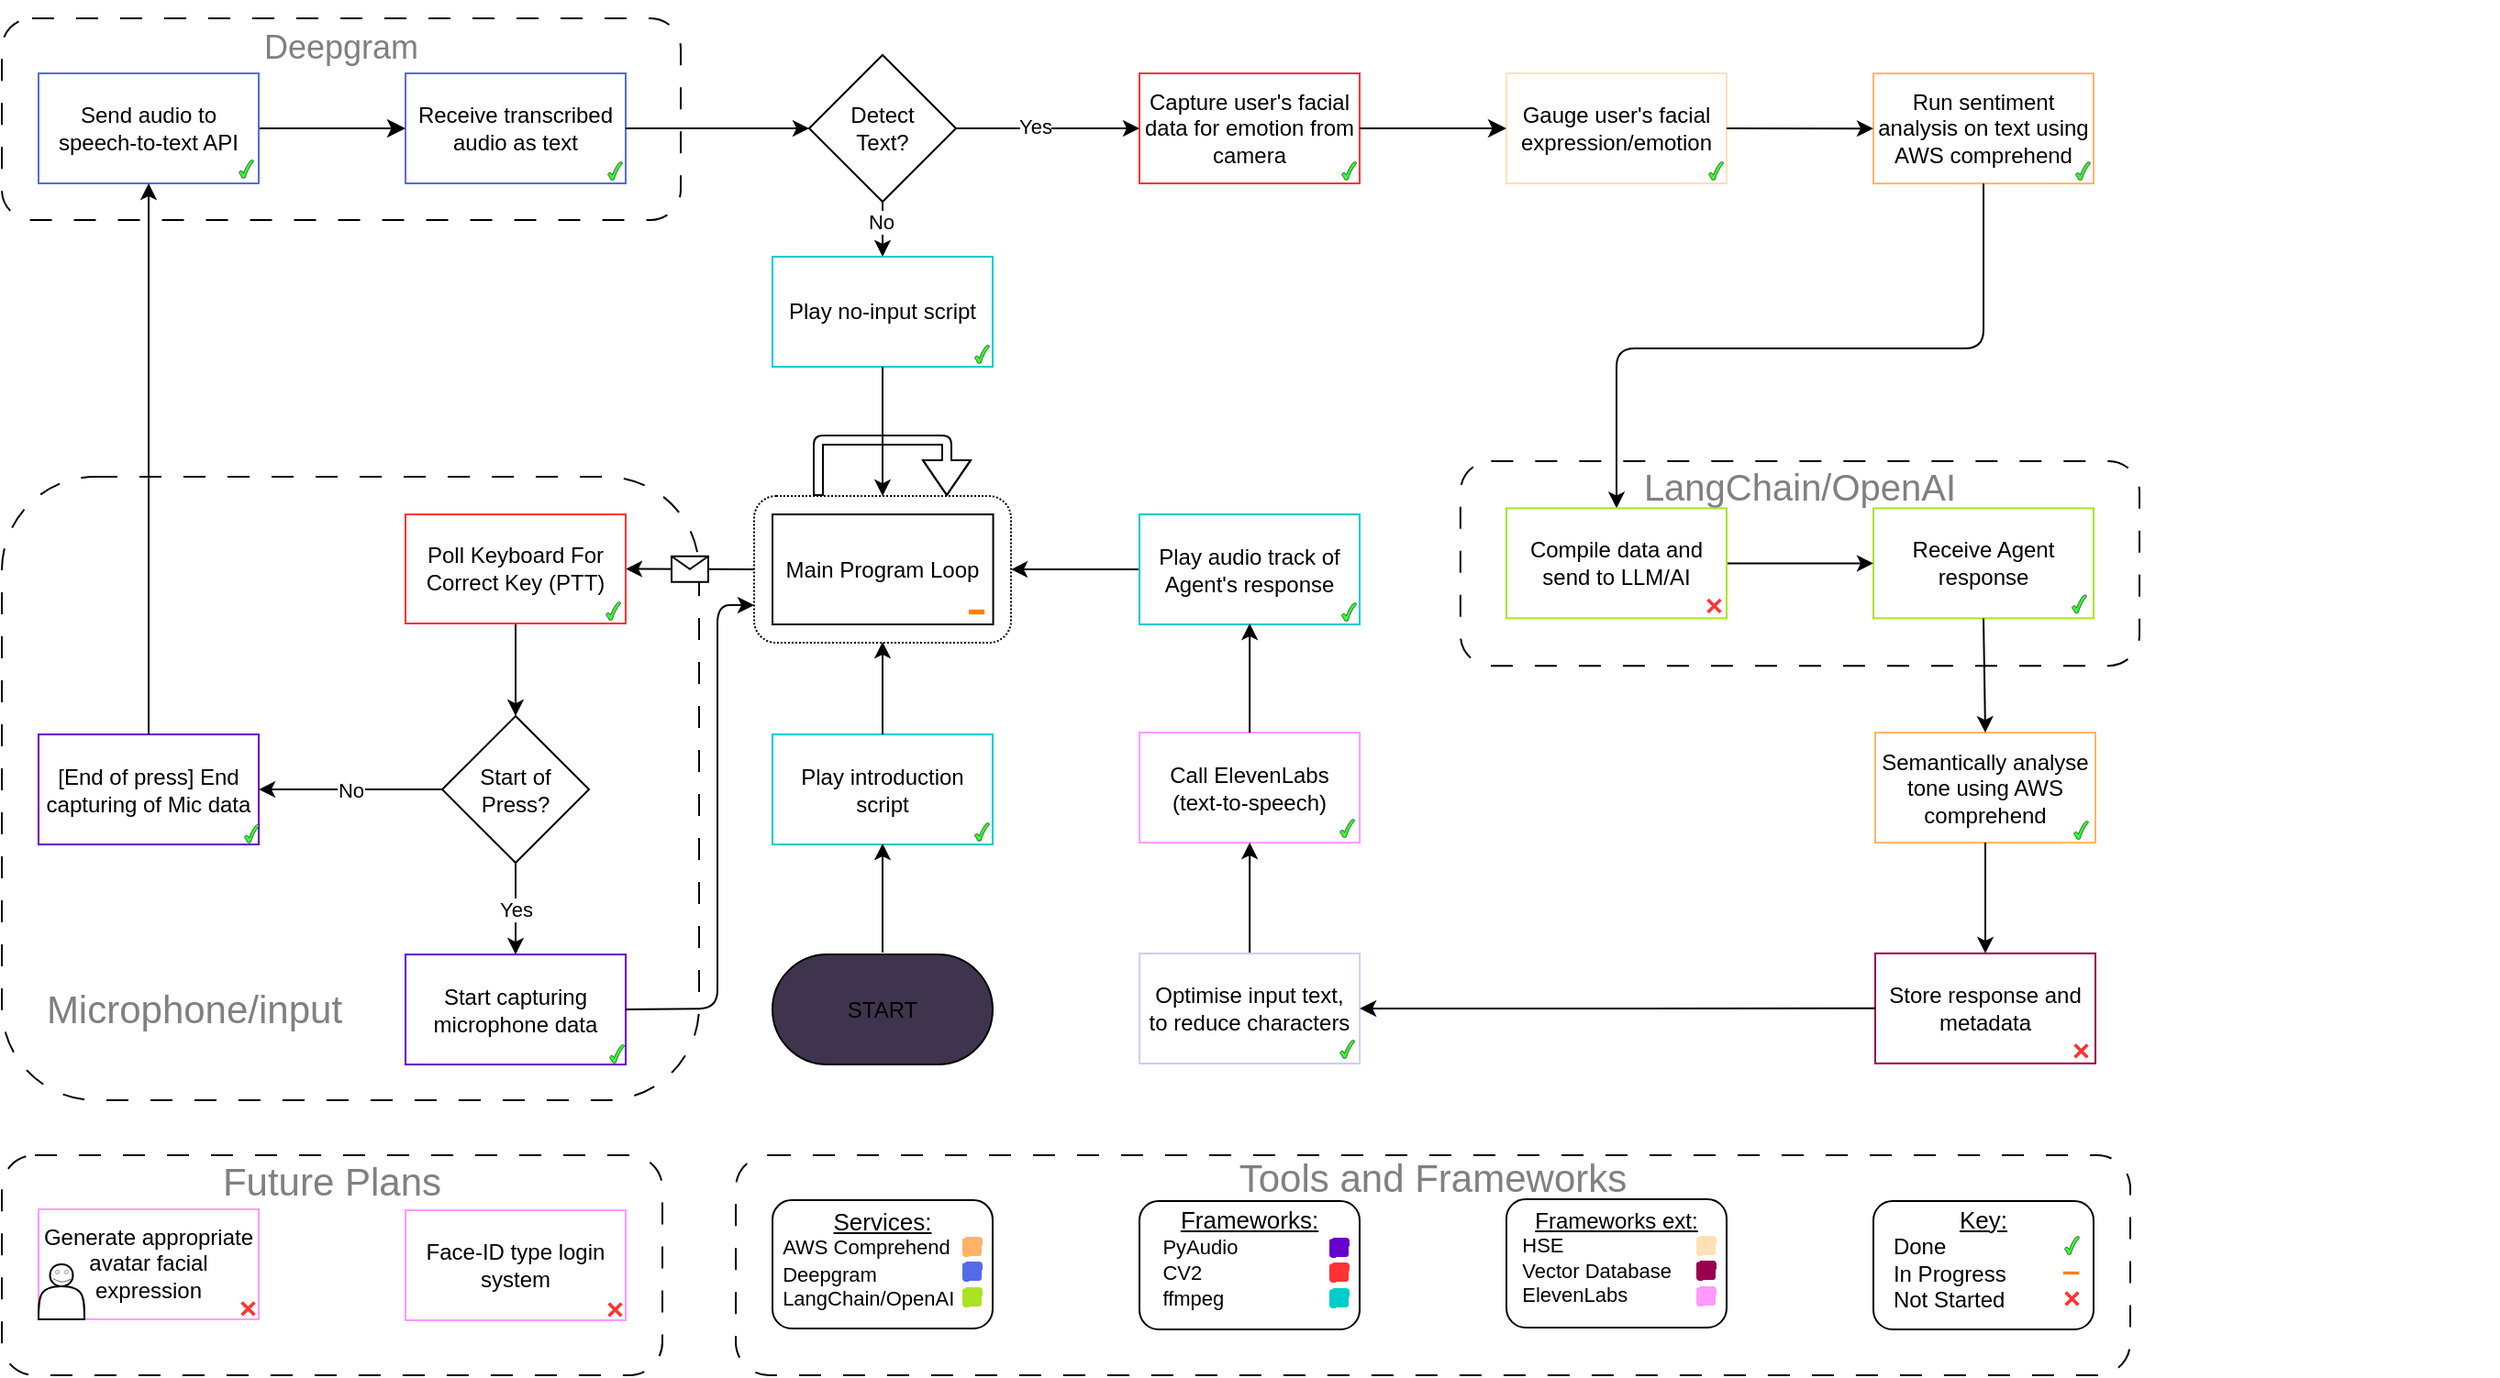 <mxfile>
    <diagram id="MKs6Hx3hVW7b_2Y0VP6X" name="Page-1">
        <mxGraphModel dx="1519" dy="840" grid="1" gridSize="10" guides="1" tooltips="1" connect="1" arrows="1" fold="1" page="1" pageScale="1" pageWidth="850" pageHeight="1100" math="0" shadow="0">
            <root>
                <mxCell id="0"/>
                <mxCell id="1" parent="0"/>
                <mxCell id="186" value="" style="whiteSpace=wrap;html=1;fontSize=11.5;dashed=1;dashPattern=12 12;rounded=1;" parent="1" vertex="1">
                    <mxGeometry x="1034.93" y="341.47" width="370.07" height="111.6" as="geometry"/>
                </mxCell>
                <mxCell id="225" value="" style="whiteSpace=wrap;html=1;fontSize=11.5;dashed=1;dashPattern=12 12;rounded=1;" vertex="1" parent="1">
                    <mxGeometry x="240" y="720" width="360" height="120" as="geometry"/>
                </mxCell>
                <mxCell id="216" value="" style="whiteSpace=wrap;html=1;fontSize=11.5;dashed=1;dashPattern=12 12;rounded=1;" vertex="1" parent="1">
                    <mxGeometry x="640" y="720" width="760" height="120" as="geometry"/>
                </mxCell>
                <mxCell id="200" value="" style="group" parent="1" vertex="1" connectable="0">
                    <mxGeometry x="1034.93" y="219.53" width="565.14" height="112.07" as="geometry"/>
                </mxCell>
                <mxCell id="148" value="" style="whiteSpace=wrap;html=1;fontSize=11.5;dashed=1;dashPattern=12 12;rounded=1;" parent="1" vertex="1">
                    <mxGeometry x="240" y="350" width="380" height="340" as="geometry"/>
                </mxCell>
                <mxCell id="5" value="Start of Press?" style="rhombus;whiteSpace=wrap;html=1;" parent="1" vertex="1">
                    <mxGeometry x="480" y="480.53" width="80" height="80" as="geometry"/>
                </mxCell>
                <mxCell id="11" value="" style="endArrow=classic;html=1;exitX=0;exitY=0.5;exitDx=0;exitDy=0;entryX=1;entryY=0.5;entryDx=0;entryDy=0;" parent="1" source="110" target="3" edge="1">
                    <mxGeometry relative="1" as="geometry">
                        <mxPoint x="690" y="500.53" as="sourcePoint"/>
                        <mxPoint x="790" y="500.53" as="targetPoint"/>
                    </mxGeometry>
                </mxCell>
                <mxCell id="12" value="" style="shape=message;html=1;outlineConnect=0;" parent="11" vertex="1">
                    <mxGeometry width="20" height="14" relative="1" as="geometry">
                        <mxPoint x="-10" y="-7" as="offset"/>
                    </mxGeometry>
                </mxCell>
                <mxCell id="13" value="" style="endArrow=classic;html=1;exitX=0.5;exitY=1;exitDx=0;exitDy=0;entryX=0.5;entryY=0;entryDx=0;entryDy=0;" parent="1" source="3" target="5" edge="1">
                    <mxGeometry width="50" height="50" relative="1" as="geometry">
                        <mxPoint x="690" y="540.53" as="sourcePoint"/>
                        <mxPoint x="740" y="490.53" as="targetPoint"/>
                    </mxGeometry>
                </mxCell>
                <mxCell id="14" value="" style="endArrow=classic;html=1;exitX=0.5;exitY=1;exitDx=0;exitDy=0;entryX=0.5;entryY=0;entryDx=0;entryDy=0;" parent="1" source="5" target="6" edge="1">
                    <mxGeometry relative="1" as="geometry">
                        <mxPoint x="660" y="580.53" as="sourcePoint"/>
                        <mxPoint x="760" y="580.53" as="targetPoint"/>
                    </mxGeometry>
                </mxCell>
                <mxCell id="15" value="Yes" style="edgeLabel;resizable=0;html=1;align=center;verticalAlign=middle;" parent="14" connectable="0" vertex="1">
                    <mxGeometry relative="1" as="geometry"/>
                </mxCell>
                <mxCell id="16" value="No" style="endArrow=classic;html=1;exitX=0;exitY=0.5;exitDx=0;exitDy=0;entryX=1;entryY=0.5;entryDx=0;entryDy=0;" parent="1" source="5" target="8" edge="1">
                    <mxGeometry relative="1" as="geometry">
                        <mxPoint x="420" y="590.53" as="sourcePoint"/>
                        <mxPoint x="520" y="590.53" as="targetPoint"/>
                    </mxGeometry>
                </mxCell>
                <mxCell id="17" value="No" style="edgeLabel;resizable=0;html=1;align=center;verticalAlign=middle;" parent="16" connectable="0" vertex="1">
                    <mxGeometry relative="1" as="geometry"/>
                </mxCell>
                <mxCell id="33" style="edgeStyle=none;html=1;exitX=0;exitY=0.5;exitDx=0;exitDy=0;" parent="1" source="38" edge="1">
                    <mxGeometry relative="1" as="geometry">
                        <mxPoint x="920" y="420.53" as="sourcePoint"/>
                        <mxPoint x="790" y="400.53" as="targetPoint"/>
                    </mxGeometry>
                </mxCell>
                <mxCell id="96" value="" style="group" parent="1" vertex="1" connectable="0">
                    <mxGeometry x="1260" y="745" width="120" height="70" as="geometry"/>
                </mxCell>
                <mxCell id="61" value="&lt;font size=&quot;1&quot; style=&quot;&quot;&gt;&lt;u style=&quot;font-size: 13px;&quot;&gt;Key:&lt;/u&gt;&lt;/font&gt;&lt;br&gt;&lt;div style=&quot;text-align: left;&quot;&gt;&lt;span style=&quot;background-color: initial;&quot;&gt;Done&lt;/span&gt;&lt;/div&gt;&lt;span style=&quot;background-color: initial;&quot;&gt;&lt;div style=&quot;text-align: left;&quot;&gt;&lt;span style=&quot;background-color: initial;&quot;&gt;In Progress&amp;nbsp; &amp;nbsp; &amp;nbsp; &amp;nbsp; &amp;nbsp; &amp;nbsp;&lt;/span&gt;&lt;/div&gt;&lt;/span&gt;&lt;div style=&quot;text-align: left;&quot;&gt;&lt;span style=&quot;background-color: initial;&quot;&gt;Not Started&lt;/span&gt;&lt;/div&gt;&lt;div style=&quot;text-align: left; font-size: 6px;&quot;&gt;&lt;span style=&quot;background-color: initial;&quot;&gt;&lt;br&gt;&lt;/span&gt;&lt;/div&gt;" style="rounded=1;whiteSpace=wrap;html=1;" parent="96" vertex="1">
                    <mxGeometry width="120" height="70" as="geometry"/>
                </mxCell>
                <mxCell id="72" value="" style="verticalLabelPosition=bottom;verticalAlign=top;html=1;shape=mxgraph.basic.tick;fillColor=#33FF33;strokeWidth=0.3;" parent="96" vertex="1">
                    <mxGeometry x="104" y="19" width="8" height="10" as="geometry"/>
                </mxCell>
                <mxCell id="73" value="" style="shape=cross;whiteSpace=wrap;html=1;strokeColor=#FFFFFF;strokeWidth=0.3;fillColor=#FF3333;rotation=45;" parent="96" vertex="1">
                    <mxGeometry x="103" y="48" width="10" height="10" as="geometry"/>
                </mxCell>
                <mxCell id="74" value="" style="rounded=0;whiteSpace=wrap;html=1;strokeColor=#FFFFFF;strokeWidth=0.3;fillColor=#FF8000;" parent="96" vertex="1">
                    <mxGeometry x="103" y="38" width="9" height="2" as="geometry"/>
                </mxCell>
                <mxCell id="97" value="" style="group" parent="1" vertex="1" connectable="0">
                    <mxGeometry x="860" y="130.0" width="120.071" height="60.071" as="geometry"/>
                </mxCell>
                <mxCell id="113" value="" style="group" parent="97" vertex="1" connectable="0">
                    <mxGeometry width="120" height="60" as="geometry"/>
                </mxCell>
                <mxCell id="23" value="Capture&amp;nbsp;user's facial data for emotion from camera" style="rounded=0;whiteSpace=wrap;html=1;strokeColor=#FF3333;" parent="113" vertex="1">
                    <mxGeometry width="120" height="60" as="geometry"/>
                </mxCell>
                <mxCell id="112" value="" style="verticalLabelPosition=bottom;verticalAlign=top;html=1;shape=mxgraph.basic.tick;fillColor=#33FF33;strokeWidth=0.3;" parent="113" vertex="1">
                    <mxGeometry x="110.04" y="48" width="8" height="10" as="geometry"/>
                </mxCell>
                <mxCell id="103" value="" style="group;fillColor=none;" parent="1" vertex="1" connectable="0">
                    <mxGeometry x="1260" y="130.07" width="120" height="60" as="geometry"/>
                </mxCell>
                <mxCell id="104" value="&lt;font style=&quot;font-size: 12px;&quot;&gt;Run sentiment analysis on text using AWS comprehend&lt;/font&gt;" style="rounded=0;whiteSpace=wrap;html=1;strokeColor=#FFB366;" parent="103" vertex="1">
                    <mxGeometry width="120" height="60" as="geometry"/>
                </mxCell>
                <mxCell id="105" value="" style="verticalLabelPosition=bottom;verticalAlign=top;html=1;shape=mxgraph.basic.tick;fillColor=#33FF33;strokeWidth=0.3;" parent="103" vertex="1">
                    <mxGeometry x="110" y="48" width="8" height="10" as="geometry"/>
                </mxCell>
                <mxCell id="108" value="" style="group" parent="1" vertex="1" connectable="0">
                    <mxGeometry x="1260" y="489.53" width="120" height="60" as="geometry"/>
                </mxCell>
                <mxCell id="35" value="Semantically analyse tone using AWS comprehend" style="rounded=0;whiteSpace=wrap;html=1;strokeColor=#FFB366;" parent="108" vertex="1">
                    <mxGeometry x="1" width="120" height="60" as="geometry"/>
                </mxCell>
                <mxCell id="107" value="" style="verticalLabelPosition=bottom;verticalAlign=top;html=1;shape=mxgraph.basic.tick;fillColor=#33FF33;strokeWidth=0.3;" parent="108" vertex="1">
                    <mxGeometry x="109" y="48" width="8" height="10" as="geometry"/>
                </mxCell>
                <mxCell id="111" value="" style="group;dashed=1;dashPattern=1 1;strokeColor=none;" parent="1" vertex="1" connectable="0">
                    <mxGeometry x="650" y="360.53" width="140" height="80" as="geometry"/>
                </mxCell>
                <mxCell id="110" value="" style="rounded=1;whiteSpace=wrap;html=1;shadow=0;glass=0;dashed=1;dashPattern=1 1;" parent="111" vertex="1">
                    <mxGeometry width="140" height="80" as="geometry"/>
                </mxCell>
                <mxCell id="2" value="Main Program Loop" style="rounded=0;whiteSpace=wrap;html=1;" parent="111" vertex="1">
                    <mxGeometry x="10" y="10" width="120.28" height="60" as="geometry"/>
                </mxCell>
                <mxCell id="94" value="" style="rounded=0;whiteSpace=wrap;html=1;strokeColor=#FFFFFF;strokeWidth=0.3;fillColor=#FF8000;" parent="111" vertex="1">
                    <mxGeometry x="116.667" y="61.5" width="8.75" height="3" as="geometry"/>
                </mxCell>
                <mxCell id="140" style="edgeStyle=none;html=1;exitX=0.25;exitY=0;exitDx=0;exitDy=0;strokeColor=default;strokeWidth=1;fontSize=13;sourcePerimeterSpacing=0;targetPerimeterSpacing=0;entryX=0.75;entryY=0;entryDx=0;entryDy=0;shape=flexArrow;width=5;" parent="111" source="110" target="110" edge="1">
                    <mxGeometry relative="1" as="geometry">
                        <mxPoint x="130" y="-40" as="targetPoint"/>
                        <Array as="points">
                            <mxPoint x="35" y="-30.53"/>
                            <mxPoint x="70" y="-30.53"/>
                            <mxPoint x="105" y="-30.53"/>
                        </Array>
                    </mxGeometry>
                </mxCell>
                <mxCell id="115" value="" style="group" parent="1" vertex="1" connectable="0">
                    <mxGeometry x="1261" y="609.93" width="120" height="60.071" as="geometry"/>
                </mxCell>
                <mxCell id="31" value="Store response and metadata" style="rounded=0;whiteSpace=wrap;html=1;strokeColor=#99004D;" parent="115" vertex="1">
                    <mxGeometry width="120" height="60" as="geometry"/>
                </mxCell>
                <mxCell id="89" value="" style="shape=cross;whiteSpace=wrap;html=1;strokeColor=#FFFFFF;strokeWidth=0.3;fillColor=#FF3333;rotation=45;" parent="115" vertex="1">
                    <mxGeometry x="107" y="48" width="10" height="10" as="geometry"/>
                </mxCell>
                <mxCell id="129" value="" style="group" parent="1" vertex="1" connectable="0">
                    <mxGeometry x="1060" y="130" width="120.071" height="60.071" as="geometry"/>
                </mxCell>
                <mxCell id="130" value="" style="group" parent="129" vertex="1" connectable="0">
                    <mxGeometry width="120" height="60" as="geometry"/>
                </mxCell>
                <mxCell id="131" value="Gauge user's facial expression/emotion" style="rounded=0;whiteSpace=wrap;html=1;strokeColor=#FFE1B5;" parent="130" vertex="1">
                    <mxGeometry width="120" height="60" as="geometry"/>
                </mxCell>
                <mxCell id="132" value="" style="verticalLabelPosition=bottom;verticalAlign=top;html=1;shape=mxgraph.basic.tick;fillColor=#33FF33;strokeWidth=0.3;" parent="130" vertex="1">
                    <mxGeometry x="110.04" y="48" width="8" height="10" as="geometry"/>
                </mxCell>
                <mxCell id="134" style="edgeStyle=none;html=1;exitX=1;exitY=0.5;exitDx=0;exitDy=0;strokeColor=default;strokeWidth=1;fontSize=13;endSize=7;sourcePerimeterSpacing=0;targetPerimeterSpacing=0;entryX=0;entryY=0.5;entryDx=0;entryDy=0;" parent="1" source="23" target="131" edge="1">
                    <mxGeometry relative="1" as="geometry">
                        <mxPoint x="920" y="189.4" as="targetPoint"/>
                    </mxGeometry>
                </mxCell>
                <mxCell id="144" value="" style="group" parent="1" vertex="1" connectable="0">
                    <mxGeometry x="460" y="610.53" width="120" height="60" as="geometry"/>
                </mxCell>
                <mxCell id="6" value="Start capturing microphone data" style="rounded=0;whiteSpace=wrap;html=1;strokeColor=#6600CC;" parent="144" vertex="1">
                    <mxGeometry width="120" height="60" as="geometry"/>
                </mxCell>
                <mxCell id="207" value="" style="verticalLabelPosition=bottom;verticalAlign=top;html=1;shape=mxgraph.basic.tick;fillColor=#33FF33;strokeWidth=0.3;" parent="144" vertex="1">
                    <mxGeometry x="111.04" y="49" width="8" height="10" as="geometry"/>
                </mxCell>
                <mxCell id="145" value="" style="group" parent="1" vertex="1" connectable="0">
                    <mxGeometry x="460" y="370.53" width="120" height="59.47" as="geometry"/>
                </mxCell>
                <mxCell id="202" value="" style="group" parent="145" vertex="1" connectable="0">
                    <mxGeometry width="120" height="59.47" as="geometry"/>
                </mxCell>
                <mxCell id="3" value="Poll Keyboard For&lt;br&gt;Correct Key (PTT)" style="rounded=0;whiteSpace=wrap;html=1;strokeColor=#FF3333;" parent="202" vertex="1">
                    <mxGeometry width="120" height="59.47" as="geometry"/>
                </mxCell>
                <mxCell id="201" value="" style="verticalLabelPosition=bottom;verticalAlign=top;html=1;shape=mxgraph.basic.tick;fillColor=#33FF33;strokeWidth=0.3;" parent="202" vertex="1">
                    <mxGeometry x="109.04" y="47.5" width="8" height="10" as="geometry"/>
                </mxCell>
                <mxCell id="146" value="" style="group" parent="1" vertex="1" connectable="0">
                    <mxGeometry x="260" y="490.53" width="120" height="60" as="geometry"/>
                </mxCell>
                <mxCell id="8" value="[End of press] End capturing of Mic data" style="rounded=0;whiteSpace=wrap;html=1;strokeColor=#6600CC;" parent="146" vertex="1">
                    <mxGeometry width="120" height="60" as="geometry"/>
                </mxCell>
                <mxCell id="208" value="" style="verticalLabelPosition=bottom;verticalAlign=top;html=1;shape=mxgraph.basic.tick;fillColor=#33FF33;strokeWidth=0.3;" parent="146" vertex="1">
                    <mxGeometry x="112" y="48.93" width="8" height="10" as="geometry"/>
                </mxCell>
                <mxCell id="149" value="Microphone/input" style="text;align=center;html=1;verticalAlign=middle;whiteSpace=wrap;rounded=0;dashed=1;dashPattern=12 12;fontSize=21;fillColor=none;fontColor=#808080;" parent="1" vertex="1">
                    <mxGeometry x="260" y="625" width="170" height="30" as="geometry"/>
                </mxCell>
                <mxCell id="163" value="" style="group" parent="1" vertex="1" connectable="0">
                    <mxGeometry x="660" y="744.53" width="120" height="70" as="geometry"/>
                </mxCell>
                <mxCell id="150" value="" style="group;rounded=0;" parent="163" vertex="1" connectable="0">
                    <mxGeometry width="120" height="70" as="geometry"/>
                </mxCell>
                <mxCell id="151" value="&lt;font size=&quot;1&quot; style=&quot;&quot;&gt;&lt;u style=&quot;font-size: 13px;&quot;&gt;Services:&lt;/u&gt;&lt;/font&gt;&lt;br&gt;&lt;div style=&quot;text-align: left; font-size: 11px;&quot;&gt;&lt;font style=&quot;font-size: 11px;&quot;&gt;AWS Comprehend&lt;/font&gt;&lt;/div&gt;&lt;span style=&quot;background-color: initial;&quot;&gt;&lt;div style=&quot;text-align: left;&quot;&gt;&lt;span style=&quot;font-size: 11px;&quot;&gt;Deepgram&lt;/span&gt;&lt;/div&gt;&lt;div style=&quot;font-size: 6px; text-align: left;&quot;&gt;&lt;span style=&quot;background-color: initial;&quot;&gt;&lt;font style=&quot;font-size: 11px;&quot;&gt;LangChain/OpenAI&amp;nbsp; &amp;nbsp; &amp;nbsp;&lt;/font&gt;&lt;/span&gt;&lt;/div&gt;&lt;div style=&quot;font-size: 6px; text-align: left;&quot;&gt;&lt;br&gt;&lt;/div&gt;&lt;/span&gt;" style="rounded=1;whiteSpace=wrap;html=1;" parent="150" vertex="1">
                    <mxGeometry width="120" height="70" as="geometry"/>
                </mxCell>
                <mxCell id="155" value="" style="whiteSpace=wrap;html=1;rounded=1;dashed=1;dashPattern=12 12;strokeColor=#FFB366;fontSize=6;fontColor=#FFB366;fillColor=#FFB366;" parent="150" vertex="1">
                    <mxGeometry x="104" y="20.53" width="10" height="10" as="geometry"/>
                </mxCell>
                <mxCell id="159" value="" style="whiteSpace=wrap;html=1;rounded=1;dashed=1;dashPattern=12 12;strokeColor=#546BE6;fontSize=6;fontColor=#FFB366;fillColor=#546BE6;" parent="150" vertex="1">
                    <mxGeometry x="104" y="34" width="10" height="10" as="geometry"/>
                </mxCell>
                <mxCell id="160" value="" style="whiteSpace=wrap;html=1;rounded=1;dashed=1;dashPattern=12 12;strokeColor=#AAE321;fontSize=6;fontColor=#FFB366;fillColor=#AAE321;" parent="163" vertex="1">
                    <mxGeometry x="104" y="48" width="10" height="10" as="geometry"/>
                </mxCell>
                <mxCell id="165" value="" style="group" parent="1" vertex="1" connectable="0">
                    <mxGeometry x="860" y="745" width="540" height="70" as="geometry"/>
                </mxCell>
                <mxCell id="166" value="" style="group;rounded=0;" parent="165" vertex="1" connectable="0">
                    <mxGeometry width="540" height="70" as="geometry"/>
                </mxCell>
                <mxCell id="167" value="&lt;font size=&quot;1&quot; style=&quot;&quot;&gt;&lt;u style=&quot;font-size: 13px;&quot;&gt;Frameworks:&lt;/u&gt;&lt;/font&gt;&lt;br&gt;&lt;div style=&quot;text-align: left; font-size: 11px;&quot;&gt;PyAudio&lt;/div&gt;&lt;span style=&quot;background-color: initial;&quot;&gt;&lt;div style=&quot;text-align: left;&quot;&gt;&lt;span style=&quot;font-size: 11px;&quot;&gt;CV2&lt;/span&gt;&lt;/div&gt;&lt;div style=&quot;text-align: left;&quot;&gt;&lt;span style=&quot;background-color: initial; font-size: 11px;&quot;&gt;ffmpeg&amp;nbsp; &amp;nbsp; &amp;nbsp; &amp;nbsp; &amp;nbsp; &amp;nbsp; &amp;nbsp; &amp;nbsp; &amp;nbsp; &amp;nbsp;&amp;nbsp;&lt;/span&gt;&lt;/div&gt;&lt;div style=&quot;font-size: 6px; text-align: left;&quot;&gt;&lt;br&gt;&lt;/div&gt;&lt;/span&gt;" style="rounded=1;whiteSpace=wrap;html=1;" parent="166" vertex="1">
                    <mxGeometry width="120" height="70" as="geometry"/>
                </mxCell>
                <mxCell id="168" value="" style="whiteSpace=wrap;html=1;rounded=1;dashed=1;dashPattern=12 12;strokeColor=#6600CC;fontSize=6;fontColor=#FFB366;fillColor=#6600CC;" parent="166" vertex="1">
                    <mxGeometry x="104" y="20.53" width="10" height="10" as="geometry"/>
                </mxCell>
                <mxCell id="169" value="" style="whiteSpace=wrap;html=1;rounded=1;dashed=1;dashPattern=12 12;strokeColor=#FF3333;fontSize=6;fontColor=#FFB366;fillColor=#FF3333;" parent="166" vertex="1">
                    <mxGeometry x="104" y="34" width="10" height="10" as="geometry"/>
                </mxCell>
                <mxCell id="170" value="" style="whiteSpace=wrap;html=1;rounded=1;dashed=1;dashPattern=12 12;strokeColor=#00CCCC;fontSize=6;fontColor=#FFB366;fillColor=#00CCCC;" parent="165" vertex="1">
                    <mxGeometry x="104" y="48" width="10" height="10" as="geometry"/>
                </mxCell>
                <mxCell id="171" value="" style="group" parent="1" vertex="1" connectable="0">
                    <mxGeometry x="1060" y="744" width="120" height="70" as="geometry"/>
                </mxCell>
                <mxCell id="172" value="" style="group;rounded=0;" parent="171" vertex="1" connectable="0">
                    <mxGeometry width="120" height="70" as="geometry"/>
                </mxCell>
                <mxCell id="173" value="&lt;font size=&quot;1&quot; style=&quot;&quot;&gt;&lt;u style=&quot;font-size: 12px;&quot;&gt;Frameworks ext:&lt;br&gt;&lt;/u&gt;&lt;/font&gt;&lt;div style=&quot;text-align: left; font-size: 11px;&quot;&gt;HSE&lt;/div&gt;&lt;div style=&quot;text-align: left; font-size: 11px;&quot;&gt;Vector Database&amp;nbsp; &amp;nbsp; &amp;nbsp; &amp;nbsp;&lt;br&gt;&lt;/div&gt;&lt;span style=&quot;background-color: initial; font-size: 6px;&quot;&gt;&lt;div style=&quot;text-align: left;&quot;&gt;&lt;font style=&quot;font-size: 11px;&quot;&gt;ElevenLabs&lt;/font&gt;&lt;span style=&quot;font-size: 11px; background-color: initial;&quot;&gt;&amp;nbsp;&amp;nbsp;&lt;/span&gt;&lt;/div&gt;&lt;div style=&quot;text-align: left;&quot;&gt;&lt;br&gt;&lt;/div&gt;&lt;/span&gt;" style="rounded=1;whiteSpace=wrap;html=1;" parent="172" vertex="1">
                    <mxGeometry width="120" height="70" as="geometry"/>
                </mxCell>
                <mxCell id="174" value="" style="whiteSpace=wrap;html=1;rounded=1;dashed=1;dashPattern=12 12;strokeColor=#FFE1B5;fontSize=6;fontColor=#FFB366;fillColor=#FFE1B5;" parent="172" vertex="1">
                    <mxGeometry x="104" y="20.53" width="10" height="10" as="geometry"/>
                </mxCell>
                <mxCell id="175" value="" style="whiteSpace=wrap;html=1;rounded=1;dashed=1;dashPattern=12 12;strokeColor=#99004D;fontSize=6;fontColor=#FFB366;fillColor=#99004D;" parent="172" vertex="1">
                    <mxGeometry x="104" y="34" width="10" height="10" as="geometry"/>
                </mxCell>
                <mxCell id="176" value="" style="whiteSpace=wrap;html=1;rounded=1;dashed=1;dashPattern=12 12;strokeColor=#FF99FF;fontSize=6;fontColor=#FFB366;fillColor=#FF99FF;" parent="171" vertex="1">
                    <mxGeometry x="104" y="48" width="10" height="10" as="geometry"/>
                </mxCell>
                <mxCell id="182" value="" style="group" parent="1" vertex="1" connectable="0">
                    <mxGeometry x="260" y="90" width="350" height="140" as="geometry"/>
                </mxCell>
                <mxCell id="78" value="" style="group" parent="182" vertex="1" connectable="0">
                    <mxGeometry x="200" y="40.0" width="150" height="100.0" as="geometry"/>
                </mxCell>
                <mxCell id="102" value="" style="group" parent="78" vertex="1" connectable="0">
                    <mxGeometry width="150" height="100.0" as="geometry"/>
                </mxCell>
                <mxCell id="180" value="" style="whiteSpace=wrap;html=1;fontSize=11.5;dashed=1;dashPattern=12 12;rounded=1;" parent="102" vertex="1">
                    <mxGeometry x="-220" y="-30" width="370" height="110" as="geometry"/>
                </mxCell>
                <mxCell id="20" value="Receive transcribed audio as text" style="rounded=0;whiteSpace=wrap;html=1;strokeColor=#546BE6;" parent="102" vertex="1">
                    <mxGeometry width="120" height="60" as="geometry"/>
                </mxCell>
                <mxCell id="77" value="" style="verticalLabelPosition=bottom;verticalAlign=top;html=1;shape=mxgraph.basic.tick;fillColor=#33FF33;strokeWidth=0.3;" parent="102" vertex="1">
                    <mxGeometry x="110" y="48" width="8" height="10" as="geometry"/>
                </mxCell>
                <mxCell id="136" style="edgeStyle=none;html=1;exitX=1;exitY=0.5;exitDx=0;exitDy=0;entryX=0;entryY=0.5;entryDx=0;entryDy=0;strokeColor=default;strokeWidth=1;fontSize=13;endSize=7;sourcePerimeterSpacing=0;targetPerimeterSpacing=0;" parent="182" source="18" target="20" edge="1">
                    <mxGeometry relative="1" as="geometry"/>
                </mxCell>
                <mxCell id="178" value="" style="group" parent="182" vertex="1" connectable="0">
                    <mxGeometry y="40.0" width="120" height="60" as="geometry"/>
                </mxCell>
                <mxCell id="79" value="" style="group;strokeColor=none;" parent="178" vertex="1" connectable="0">
                    <mxGeometry width="120" height="60" as="geometry"/>
                </mxCell>
                <mxCell id="18" value="Send audio to &lt;br&gt;speech-to-text API" style="rounded=0;whiteSpace=wrap;html=1;strokeColor=#546BE6;" parent="79" vertex="1">
                    <mxGeometry width="120" height="60" as="geometry"/>
                </mxCell>
                <mxCell id="75" value="" style="verticalLabelPosition=bottom;verticalAlign=top;html=1;shape=mxgraph.basic.tick;fillColor=#33FF33;strokeWidth=0.3;" parent="178" vertex="1">
                    <mxGeometry x="109" y="47" width="8" height="10" as="geometry"/>
                </mxCell>
                <mxCell id="181" value="&lt;font style=&quot;font-size: 18px;&quot; color=&quot;#808080&quot;&gt;Deepgram&lt;/font&gt;" style="text;strokeColor=none;align=center;fillColor=none;html=1;verticalAlign=middle;whiteSpace=wrap;rounded=0;dashed=1;dashPattern=12 12;strokeWidth=0.2;fontSize=20;fontColor=#FF3333;" parent="182" vertex="1">
                    <mxGeometry x="100" y="10" width="130" height="30" as="geometry"/>
                </mxCell>
                <mxCell id="197" value="" style="group" parent="1" vertex="1" connectable="0">
                    <mxGeometry x="860" y="370.53" width="120" height="60" as="geometry"/>
                </mxCell>
                <mxCell id="38" value="Play audio track of Agent's response" style="rounded=0;whiteSpace=wrap;html=1;strokeColor=#00CCCC;" parent="197" vertex="1">
                    <mxGeometry width="120" height="60" as="geometry"/>
                </mxCell>
                <mxCell id="82" value="" style="verticalLabelPosition=bottom;verticalAlign=top;html=1;shape=mxgraph.basic.tick;fillColor=#33FF33;strokeWidth=0.3;" parent="197" vertex="1">
                    <mxGeometry x="110" y="48" width="8" height="10" as="geometry"/>
                </mxCell>
                <mxCell id="198" value="" style="group" parent="1" vertex="1" connectable="0">
                    <mxGeometry x="860.07" y="489.53" width="120" height="60" as="geometry"/>
                </mxCell>
                <mxCell id="36" value="Call ElevenLabs&lt;br&gt;(text-to-speech)" style="rounded=0;whiteSpace=wrap;html=1;strokeColor=#FF99FF;" parent="198" vertex="1">
                    <mxGeometry width="120" height="60" as="geometry"/>
                </mxCell>
                <mxCell id="80" value="" style="verticalLabelPosition=bottom;verticalAlign=top;html=1;shape=mxgraph.basic.tick;fillColor=#33FF33;strokeWidth=0.3;" parent="198" vertex="1">
                    <mxGeometry x="109" y="47" width="8" height="10" as="geometry"/>
                </mxCell>
                <mxCell id="199" value="" style="group" parent="1" vertex="1" connectable="0">
                    <mxGeometry x="260" y="749.46" width="121.071" height="61.071" as="geometry"/>
                </mxCell>
                <mxCell id="44" value="Generate appropriate avatar facial expression" style="rounded=0;whiteSpace=wrap;html=1;strokeColor=#FF99FF;" parent="199" vertex="1">
                    <mxGeometry width="120" height="60" as="geometry"/>
                </mxCell>
                <mxCell id="59" value="" style="group" parent="199" vertex="1" connectable="0">
                    <mxGeometry y="30" width="25" height="30" as="geometry"/>
                </mxCell>
                <mxCell id="54" value="" style="shape=actor;whiteSpace=wrap;html=1;" parent="59" vertex="1">
                    <mxGeometry width="25" height="30" as="geometry"/>
                </mxCell>
                <mxCell id="55" value="" style="ellipse;whiteSpace=wrap;html=1;aspect=fixed;strokeWidth=0.2;" parent="59" vertex="1">
                    <mxGeometry x="9" y="3" width="2" height="2" as="geometry"/>
                </mxCell>
                <mxCell id="56" value="" style="ellipse;whiteSpace=wrap;html=1;aspect=fixed;strokeWidth=0.2;" parent="59" vertex="1">
                    <mxGeometry x="14" y="3" width="2" height="2" as="geometry"/>
                </mxCell>
                <mxCell id="58" value="" style="endArrow=none;html=1;entryX=0.695;entryY=0.262;entryDx=0;entryDy=0;entryPerimeter=0;exitX=0.304;exitY=0.252;exitDx=0;exitDy=0;exitPerimeter=0;targetPerimeterSpacing=0;endSize=7;sourcePerimeterSpacing=0;strokeWidth=0.3;spacingTop=0;strokeColor=default;" parent="59" source="54" target="54" edge="1">
                    <mxGeometry width="50" height="50" relative="1" as="geometry">
                        <mxPoint x="10" y="25" as="sourcePoint"/>
                        <mxPoint x="35" as="targetPoint"/>
                        <Array as="points">
                            <mxPoint x="12.5" y="10"/>
                        </Array>
                    </mxGeometry>
                </mxCell>
                <mxCell id="85" value="" style="shape=cross;whiteSpace=wrap;html=1;strokeColor=#FFFFFF;strokeWidth=0.3;fillColor=#FF3333;rotation=45;" parent="199" vertex="1">
                    <mxGeometry x="109" y="49" width="10" height="10" as="geometry"/>
                </mxCell>
                <mxCell id="209" style="edgeStyle=none;html=1;exitX=0.5;exitY=1;exitDx=0;exitDy=0;entryX=0.5;entryY=0;entryDx=0;entryDy=0;" parent="1" source="35" target="31" edge="1">
                    <mxGeometry relative="1" as="geometry"/>
                </mxCell>
                <mxCell id="210" style="edgeStyle=none;html=1;" parent="1" source="212" edge="1" target="36">
                    <mxGeometry relative="1" as="geometry">
                        <mxPoint x="1130" y="540" as="targetPoint"/>
                    </mxGeometry>
                </mxCell>
                <mxCell id="211" value="" style="group" parent="1" vertex="1" connectable="0">
                    <mxGeometry x="860.07" y="610" width="120" height="60" as="geometry"/>
                </mxCell>
                <mxCell id="212" value="Optimise input text, &lt;br&gt;to reduce characters" style="rounded=0;whiteSpace=wrap;html=1;strokeColor=#CCCCFF;" parent="211" vertex="1">
                    <mxGeometry width="120" height="60" as="geometry"/>
                </mxCell>
                <mxCell id="213" value="" style="verticalLabelPosition=bottom;verticalAlign=top;html=1;shape=mxgraph.basic.tick;fillColor=#33FF33;strokeWidth=0.3;" parent="211" vertex="1">
                    <mxGeometry x="109" y="47" width="8" height="10" as="geometry"/>
                </mxCell>
                <mxCell id="214" style="edgeStyle=none;html=1;exitX=0;exitY=0.5;exitDx=0;exitDy=0;entryX=1;entryY=0.5;entryDx=0;entryDy=0;" parent="1" source="31" target="212" edge="1">
                    <mxGeometry relative="1" as="geometry"/>
                </mxCell>
                <mxCell id="217" value="" style="group" vertex="1" connectable="0" parent="1">
                    <mxGeometry x="660" y="490.53" width="120" height="60" as="geometry"/>
                </mxCell>
                <mxCell id="218" value="Play introduction script" style="rounded=0;whiteSpace=wrap;html=1;strokeColor=#00CCCC;" vertex="1" parent="217">
                    <mxGeometry width="120" height="60" as="geometry"/>
                </mxCell>
                <mxCell id="219" value="" style="verticalLabelPosition=bottom;verticalAlign=top;html=1;shape=mxgraph.basic.tick;fillColor=#33FF33;strokeWidth=0.3;" vertex="1" parent="217">
                    <mxGeometry x="110" y="48" width="8" height="10" as="geometry"/>
                </mxCell>
                <mxCell id="220" style="edgeStyle=none;html=1;exitX=0.5;exitY=0;exitDx=0;exitDy=0;" edge="1" parent="1" source="218">
                    <mxGeometry relative="1" as="geometry">
                        <mxPoint x="720" y="440" as="targetPoint"/>
                    </mxGeometry>
                </mxCell>
                <mxCell id="224" style="edgeStyle=none;html=1;exitX=0.5;exitY=0;exitDx=0;exitDy=0;" edge="1" parent="1" source="223">
                    <mxGeometry relative="1" as="geometry">
                        <mxPoint x="720" y="550" as="targetPoint"/>
                    </mxGeometry>
                </mxCell>
                <mxCell id="223" value="START" style="rounded=1;whiteSpace=wrap;html=1;perimeterSpacing=1;arcSize=50;fillColor=#3F344D;" vertex="1" parent="1">
                    <mxGeometry x="660" y="610.53" width="120" height="60" as="geometry"/>
                </mxCell>
                <mxCell id="229" value="" style="group" vertex="1" connectable="0" parent="1">
                    <mxGeometry x="460" y="750" width="121.071" height="61.071" as="geometry"/>
                </mxCell>
                <mxCell id="230" value="Face-ID type login system" style="rounded=0;whiteSpace=wrap;html=1;strokeColor=#FF99FF;" vertex="1" parent="229">
                    <mxGeometry width="120" height="60" as="geometry"/>
                </mxCell>
                <mxCell id="236" value="" style="shape=cross;whiteSpace=wrap;html=1;strokeColor=#FFFFFF;strokeWidth=0.3;fillColor=#FF3333;rotation=45;" vertex="1" parent="229">
                    <mxGeometry x="109" y="49" width="10" height="10" as="geometry"/>
                </mxCell>
                <mxCell id="238" style="edgeStyle=none;html=1;exitX=1;exitY=0.5;exitDx=0;exitDy=0;" edge="1" parent="1" source="6">
                    <mxGeometry relative="1" as="geometry">
                        <mxPoint x="650" y="420" as="targetPoint"/>
                        <Array as="points">
                            <mxPoint x="630" y="640"/>
                            <mxPoint x="630" y="530"/>
                            <mxPoint x="630" y="420"/>
                        </Array>
                    </mxGeometry>
                </mxCell>
                <mxCell id="239" style="edgeStyle=none;html=1;exitX=1;exitY=0.5;exitDx=0;exitDy=0;entryX=0;entryY=0.5;entryDx=0;entryDy=0;" edge="1" parent="1" source="131" target="104">
                    <mxGeometry relative="1" as="geometry"/>
                </mxCell>
                <mxCell id="241" style="edgeStyle=none;html=1;exitX=0.5;exitY=0;exitDx=0;exitDy=0;entryX=0.5;entryY=1;entryDx=0;entryDy=0;" edge="1" parent="1" source="8" target="18">
                    <mxGeometry relative="1" as="geometry"/>
                </mxCell>
                <mxCell id="243" style="edgeStyle=none;html=1;" edge="1" parent="1" source="36">
                    <mxGeometry relative="1" as="geometry">
                        <mxPoint x="920.07" y="430" as="targetPoint"/>
                    </mxGeometry>
                </mxCell>
                <mxCell id="245" style="edgeStyle=none;html=1;exitX=0.5;exitY=1;exitDx=0;exitDy=0;" edge="1" parent="1" source="104" target="26">
                    <mxGeometry relative="1" as="geometry">
                        <mxPoint x="1080" y="280" as="targetPoint"/>
                        <Array as="points">
                            <mxPoint x="1320" y="280"/>
                            <mxPoint x="1120" y="280"/>
                        </Array>
                    </mxGeometry>
                </mxCell>
                <mxCell id="249" style="edgeStyle=none;html=1;exitX=1;exitY=0.5;exitDx=0;exitDy=0;entryX=0;entryY=0.5;entryDx=0;entryDy=0;" edge="1" parent="1" source="246" target="23">
                    <mxGeometry relative="1" as="geometry"/>
                </mxCell>
                <mxCell id="250" value="Yes" style="edgeLabel;html=1;align=center;verticalAlign=middle;resizable=0;points=[];" vertex="1" connectable="0" parent="249">
                    <mxGeometry x="-0.155" y="1" relative="1" as="geometry">
                        <mxPoint as="offset"/>
                    </mxGeometry>
                </mxCell>
                <mxCell id="251" style="edgeStyle=none;html=1;exitX=0.5;exitY=1;exitDx=0;exitDy=0;entryX=0.5;entryY=0;entryDx=0;entryDy=0;" edge="1" parent="1" source="246" target="256">
                    <mxGeometry relative="1" as="geometry">
                        <mxPoint x="910" y="250" as="targetPoint"/>
                    </mxGeometry>
                </mxCell>
                <mxCell id="252" value="No" style="edgeLabel;html=1;align=center;verticalAlign=middle;resizable=0;points=[];" vertex="1" connectable="0" parent="251">
                    <mxGeometry x="-0.26" y="-1" relative="1" as="geometry">
                        <mxPoint as="offset"/>
                    </mxGeometry>
                </mxCell>
                <mxCell id="246" value="Detect &lt;br&gt;Text?" style="rhombus;whiteSpace=wrap;html=1;" vertex="1" parent="1">
                    <mxGeometry x="680" y="120" width="80" height="80" as="geometry"/>
                </mxCell>
                <mxCell id="247" style="edgeStyle=none;html=1;exitX=1;exitY=0.5;exitDx=0;exitDy=0;entryX=0;entryY=0.5;entryDx=0;entryDy=0;" edge="1" parent="1" source="20" target="246">
                    <mxGeometry relative="1" as="geometry"/>
                </mxCell>
                <mxCell id="226" value="Tools and Frameworks" style="text;align=center;html=1;verticalAlign=middle;whiteSpace=wrap;rounded=0;dashed=1;dashPattern=12 12;fontSize=21;fillColor=none;fontColor=#808080;" vertex="1" parent="1">
                    <mxGeometry x="640" y="717" width="760" height="30" as="geometry"/>
                </mxCell>
                <mxCell id="228" value="Future Plans" style="text;align=center;html=1;verticalAlign=middle;whiteSpace=wrap;rounded=0;dashed=1;dashPattern=12 12;fontSize=21;fillColor=none;fontColor=#808080;" vertex="1" parent="1">
                    <mxGeometry x="240" y="719" width="360" height="30" as="geometry"/>
                </mxCell>
                <mxCell id="196" value="&lt;font style=&quot;font-size: 20px;&quot; color=&quot;#808080&quot;&gt;LangChain/OpenAI&lt;/font&gt;" style="text;strokeColor=none;align=center;fillColor=none;html=1;verticalAlign=middle;whiteSpace=wrap;rounded=0;dashed=1;dashPattern=12 12;strokeWidth=0.2;fontSize=20;fontColor=#FF3333;" parent="1" vertex="1">
                    <mxGeometry x="1154.97" y="340" width="130" height="30" as="geometry"/>
                </mxCell>
                <mxCell id="120" value="" style="group" parent="1" vertex="1" connectable="0">
                    <mxGeometry x="1260" y="367.2" width="120" height="60" as="geometry"/>
                </mxCell>
                <mxCell id="30" value="Receive Agent response" style="rounded=0;whiteSpace=wrap;html=1;strokeColor=#AAE321;" parent="120" vertex="1">
                    <mxGeometry width="120" height="60" as="geometry"/>
                </mxCell>
                <mxCell id="119" value="" style="verticalLabelPosition=bottom;verticalAlign=top;html=1;shape=mxgraph.basic.tick;fillColor=#33FF33;strokeWidth=0.3;" parent="120" vertex="1">
                    <mxGeometry x="108" y="47" width="8" height="10" as="geometry"/>
                </mxCell>
                <mxCell id="244" style="edgeStyle=none;html=1;exitX=1;exitY=0.5;exitDx=0;exitDy=0;entryX=0;entryY=0.5;entryDx=0;entryDy=0;" edge="1" parent="1" source="26" target="30">
                    <mxGeometry relative="1" as="geometry"/>
                </mxCell>
                <mxCell id="253" value="" style="group" vertex="1" connectable="0" parent="1">
                    <mxGeometry x="1060.0" y="367.2" width="120.071" height="60.071" as="geometry"/>
                </mxCell>
                <mxCell id="26" value="Compile data and send to LLM/AI" style="rounded=0;whiteSpace=wrap;html=1;strokeColor=#AAE321;" parent="253" vertex="1">
                    <mxGeometry width="120" height="60" as="geometry"/>
                </mxCell>
                <mxCell id="90" value="" style="shape=cross;whiteSpace=wrap;html=1;strokeColor=#FFFFFF;strokeWidth=0.3;fillColor=#FF3333;rotation=45;" parent="253" vertex="1">
                    <mxGeometry x="108" y="48" width="10" height="10" as="geometry"/>
                </mxCell>
                <mxCell id="254" style="edgeStyle=none;html=1;exitX=0.5;exitY=1;exitDx=0;exitDy=0;entryX=0.5;entryY=0;entryDx=0;entryDy=0;" edge="1" parent="1" source="30" target="35">
                    <mxGeometry relative="1" as="geometry"/>
                </mxCell>
                <mxCell id="255" value="" style="group" vertex="1" connectable="0" parent="1">
                    <mxGeometry x="660" y="230" width="120" height="60" as="geometry"/>
                </mxCell>
                <mxCell id="256" value="Play no-input script" style="rounded=0;whiteSpace=wrap;html=1;strokeColor=#00CCCC;" vertex="1" parent="255">
                    <mxGeometry width="120" height="60" as="geometry"/>
                </mxCell>
                <mxCell id="257" value="" style="verticalLabelPosition=bottom;verticalAlign=top;html=1;shape=mxgraph.basic.tick;fillColor=#33FF33;strokeWidth=0.3;" vertex="1" parent="255">
                    <mxGeometry x="110" y="48" width="8" height="10" as="geometry"/>
                </mxCell>
                <mxCell id="258" style="edgeStyle=none;html=1;exitX=0.5;exitY=1;exitDx=0;exitDy=0;entryX=0.5;entryY=0;entryDx=0;entryDy=0;" edge="1" parent="1" source="256" target="110">
                    <mxGeometry relative="1" as="geometry"/>
                </mxCell>
            </root>
        </mxGraphModel>
    </diagram>
</mxfile>
